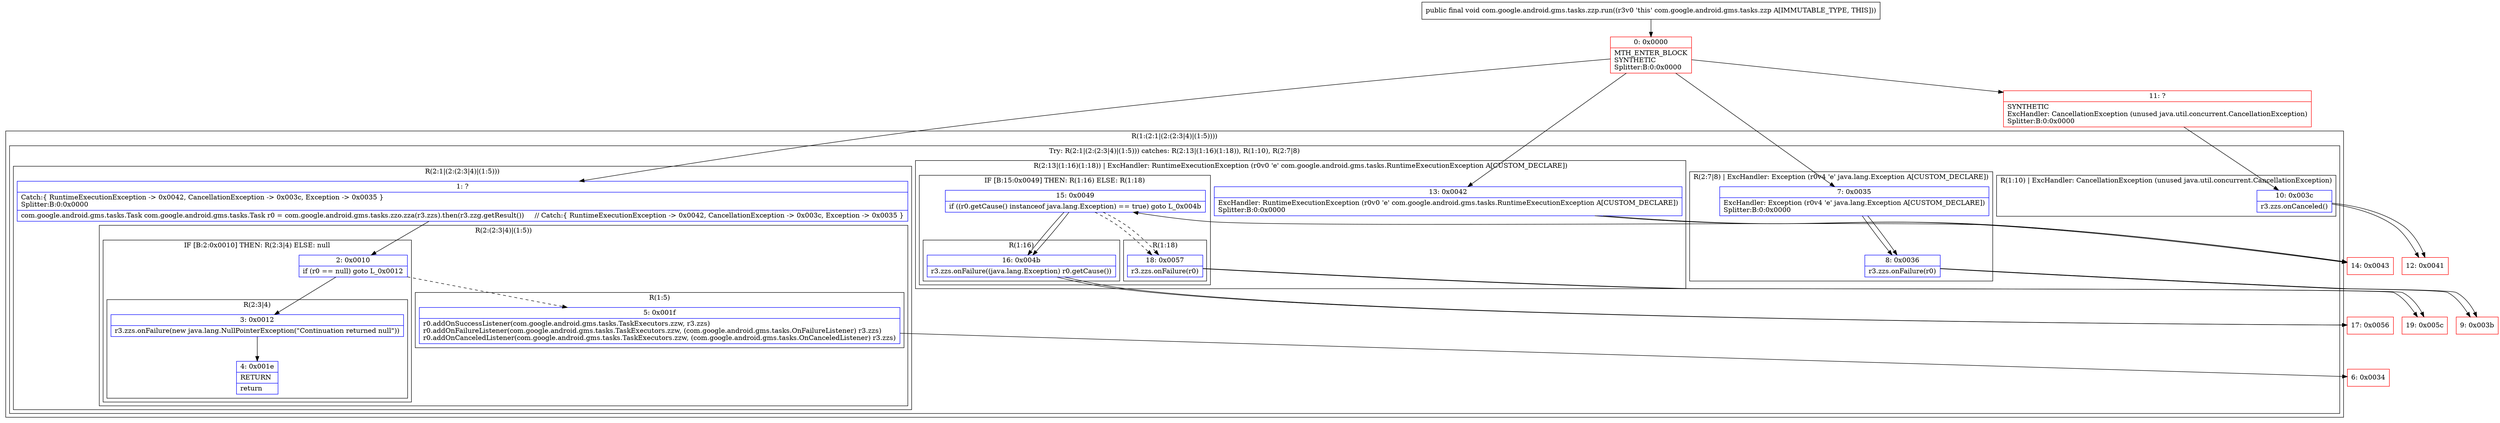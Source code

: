 digraph "CFG forcom.google.android.gms.tasks.zzp.run()V" {
subgraph cluster_Region_1657432119 {
label = "R(1:(2:1|(2:(2:3|4)|(1:5))))";
node [shape=record,color=blue];
subgraph cluster_TryCatchRegion_541347676 {
label = "Try: R(2:1|(2:(2:3|4)|(1:5))) catches: R(2:13|(1:16)(1:18)), R(1:10), R(2:7|8)";
node [shape=record,color=blue];
subgraph cluster_Region_14932882 {
label = "R(2:1|(2:(2:3|4)|(1:5)))";
node [shape=record,color=blue];
Node_1 [shape=record,label="{1\:\ ?|Catch:\{ RuntimeExecutionException \-\> 0x0042, CancellationException \-\> 0x003c, Exception \-\> 0x0035 \}\lSplitter:B:0:0x0000\l|com.google.android.gms.tasks.Task com.google.android.gms.tasks.Task r0 = com.google.android.gms.tasks.zzo.zza(r3.zzs).then(r3.zzg.getResult())     \/\/ Catch:\{ RuntimeExecutionException \-\> 0x0042, CancellationException \-\> 0x003c, Exception \-\> 0x0035 \}\l}"];
subgraph cluster_Region_917886088 {
label = "R(2:(2:3|4)|(1:5))";
node [shape=record,color=blue];
subgraph cluster_IfRegion_1949749077 {
label = "IF [B:2:0x0010] THEN: R(2:3|4) ELSE: null";
node [shape=record,color=blue];
Node_2 [shape=record,label="{2\:\ 0x0010|if (r0 == null) goto L_0x0012\l}"];
subgraph cluster_Region_308390182 {
label = "R(2:3|4)";
node [shape=record,color=blue];
Node_3 [shape=record,label="{3\:\ 0x0012|r3.zzs.onFailure(new java.lang.NullPointerException(\"Continuation returned null\"))\l}"];
Node_4 [shape=record,label="{4\:\ 0x001e|RETURN\l|return\l}"];
}
}
subgraph cluster_Region_10668212 {
label = "R(1:5)";
node [shape=record,color=blue];
Node_5 [shape=record,label="{5\:\ 0x001f|r0.addOnSuccessListener(com.google.android.gms.tasks.TaskExecutors.zzw, r3.zzs)\lr0.addOnFailureListener(com.google.android.gms.tasks.TaskExecutors.zzw, (com.google.android.gms.tasks.OnFailureListener) r3.zzs)\lr0.addOnCanceledListener(com.google.android.gms.tasks.TaskExecutors.zzw, (com.google.android.gms.tasks.OnCanceledListener) r3.zzs)\l}"];
}
}
}
subgraph cluster_Region_601616525 {
label = "R(2:13|(1:16)(1:18)) | ExcHandler: RuntimeExecutionException (r0v0 'e' com.google.android.gms.tasks.RuntimeExecutionException A[CUSTOM_DECLARE])\l";
node [shape=record,color=blue];
Node_13 [shape=record,label="{13\:\ 0x0042|ExcHandler: RuntimeExecutionException (r0v0 'e' com.google.android.gms.tasks.RuntimeExecutionException A[CUSTOM_DECLARE])\lSplitter:B:0:0x0000\l}"];
subgraph cluster_IfRegion_560424197 {
label = "IF [B:15:0x0049] THEN: R(1:16) ELSE: R(1:18)";
node [shape=record,color=blue];
Node_15 [shape=record,label="{15\:\ 0x0049|if ((r0.getCause() instanceof java.lang.Exception) == true) goto L_0x004b\l}"];
subgraph cluster_Region_963572789 {
label = "R(1:16)";
node [shape=record,color=blue];
Node_16 [shape=record,label="{16\:\ 0x004b|r3.zzs.onFailure((java.lang.Exception) r0.getCause())\l}"];
}
subgraph cluster_Region_643388071 {
label = "R(1:18)";
node [shape=record,color=blue];
Node_18 [shape=record,label="{18\:\ 0x0057|r3.zzs.onFailure(r0)\l}"];
}
}
}
subgraph cluster_Region_1526366585 {
label = "R(1:10) | ExcHandler: CancellationException (unused java.util.concurrent.CancellationException)\l";
node [shape=record,color=blue];
Node_10 [shape=record,label="{10\:\ 0x003c|r3.zzs.onCanceled()\l}"];
}
subgraph cluster_Region_1076856942 {
label = "R(2:7|8) | ExcHandler: Exception (r0v4 'e' java.lang.Exception A[CUSTOM_DECLARE])\l";
node [shape=record,color=blue];
Node_7 [shape=record,label="{7\:\ 0x0035|ExcHandler: Exception (r0v4 'e' java.lang.Exception A[CUSTOM_DECLARE])\lSplitter:B:0:0x0000\l}"];
Node_8 [shape=record,label="{8\:\ 0x0036|r3.zzs.onFailure(r0)\l}"];
}
}
}
subgraph cluster_Region_601616525 {
label = "R(2:13|(1:16)(1:18)) | ExcHandler: RuntimeExecutionException (r0v0 'e' com.google.android.gms.tasks.RuntimeExecutionException A[CUSTOM_DECLARE])\l";
node [shape=record,color=blue];
Node_13 [shape=record,label="{13\:\ 0x0042|ExcHandler: RuntimeExecutionException (r0v0 'e' com.google.android.gms.tasks.RuntimeExecutionException A[CUSTOM_DECLARE])\lSplitter:B:0:0x0000\l}"];
subgraph cluster_IfRegion_560424197 {
label = "IF [B:15:0x0049] THEN: R(1:16) ELSE: R(1:18)";
node [shape=record,color=blue];
Node_15 [shape=record,label="{15\:\ 0x0049|if ((r0.getCause() instanceof java.lang.Exception) == true) goto L_0x004b\l}"];
subgraph cluster_Region_963572789 {
label = "R(1:16)";
node [shape=record,color=blue];
Node_16 [shape=record,label="{16\:\ 0x004b|r3.zzs.onFailure((java.lang.Exception) r0.getCause())\l}"];
}
subgraph cluster_Region_643388071 {
label = "R(1:18)";
node [shape=record,color=blue];
Node_18 [shape=record,label="{18\:\ 0x0057|r3.zzs.onFailure(r0)\l}"];
}
}
}
subgraph cluster_Region_1526366585 {
label = "R(1:10) | ExcHandler: CancellationException (unused java.util.concurrent.CancellationException)\l";
node [shape=record,color=blue];
Node_10 [shape=record,label="{10\:\ 0x003c|r3.zzs.onCanceled()\l}"];
}
subgraph cluster_Region_1076856942 {
label = "R(2:7|8) | ExcHandler: Exception (r0v4 'e' java.lang.Exception A[CUSTOM_DECLARE])\l";
node [shape=record,color=blue];
Node_7 [shape=record,label="{7\:\ 0x0035|ExcHandler: Exception (r0v4 'e' java.lang.Exception A[CUSTOM_DECLARE])\lSplitter:B:0:0x0000\l}"];
Node_8 [shape=record,label="{8\:\ 0x0036|r3.zzs.onFailure(r0)\l}"];
}
Node_0 [shape=record,color=red,label="{0\:\ 0x0000|MTH_ENTER_BLOCK\lSYNTHETIC\lSplitter:B:0:0x0000\l}"];
Node_6 [shape=record,color=red,label="{6\:\ 0x0034}"];
Node_9 [shape=record,color=red,label="{9\:\ 0x003b}"];
Node_11 [shape=record,color=red,label="{11\:\ ?|SYNTHETIC\lExcHandler: CancellationException (unused java.util.concurrent.CancellationException)\lSplitter:B:0:0x0000\l}"];
Node_12 [shape=record,color=red,label="{12\:\ 0x0041}"];
Node_14 [shape=record,color=red,label="{14\:\ 0x0043}"];
Node_17 [shape=record,color=red,label="{17\:\ 0x0056}"];
Node_19 [shape=record,color=red,label="{19\:\ 0x005c}"];
MethodNode[shape=record,label="{public final void com.google.android.gms.tasks.zzp.run((r3v0 'this' com.google.android.gms.tasks.zzp A[IMMUTABLE_TYPE, THIS])) }"];
MethodNode -> Node_0;
Node_1 -> Node_2;
Node_2 -> Node_3;
Node_2 -> Node_5[style=dashed];
Node_3 -> Node_4;
Node_5 -> Node_6;
Node_13 -> Node_14;
Node_15 -> Node_16;
Node_15 -> Node_18[style=dashed];
Node_16 -> Node_17;
Node_18 -> Node_19;
Node_10 -> Node_12;
Node_7 -> Node_8;
Node_8 -> Node_9;
Node_13 -> Node_14;
Node_15 -> Node_16;
Node_15 -> Node_18[style=dashed];
Node_16 -> Node_17;
Node_18 -> Node_19;
Node_10 -> Node_12;
Node_7 -> Node_8;
Node_8 -> Node_9;
Node_0 -> Node_1;
Node_0 -> Node_13;
Node_0 -> Node_11;
Node_0 -> Node_7;
Node_11 -> Node_10;
Node_14 -> Node_15;
}

